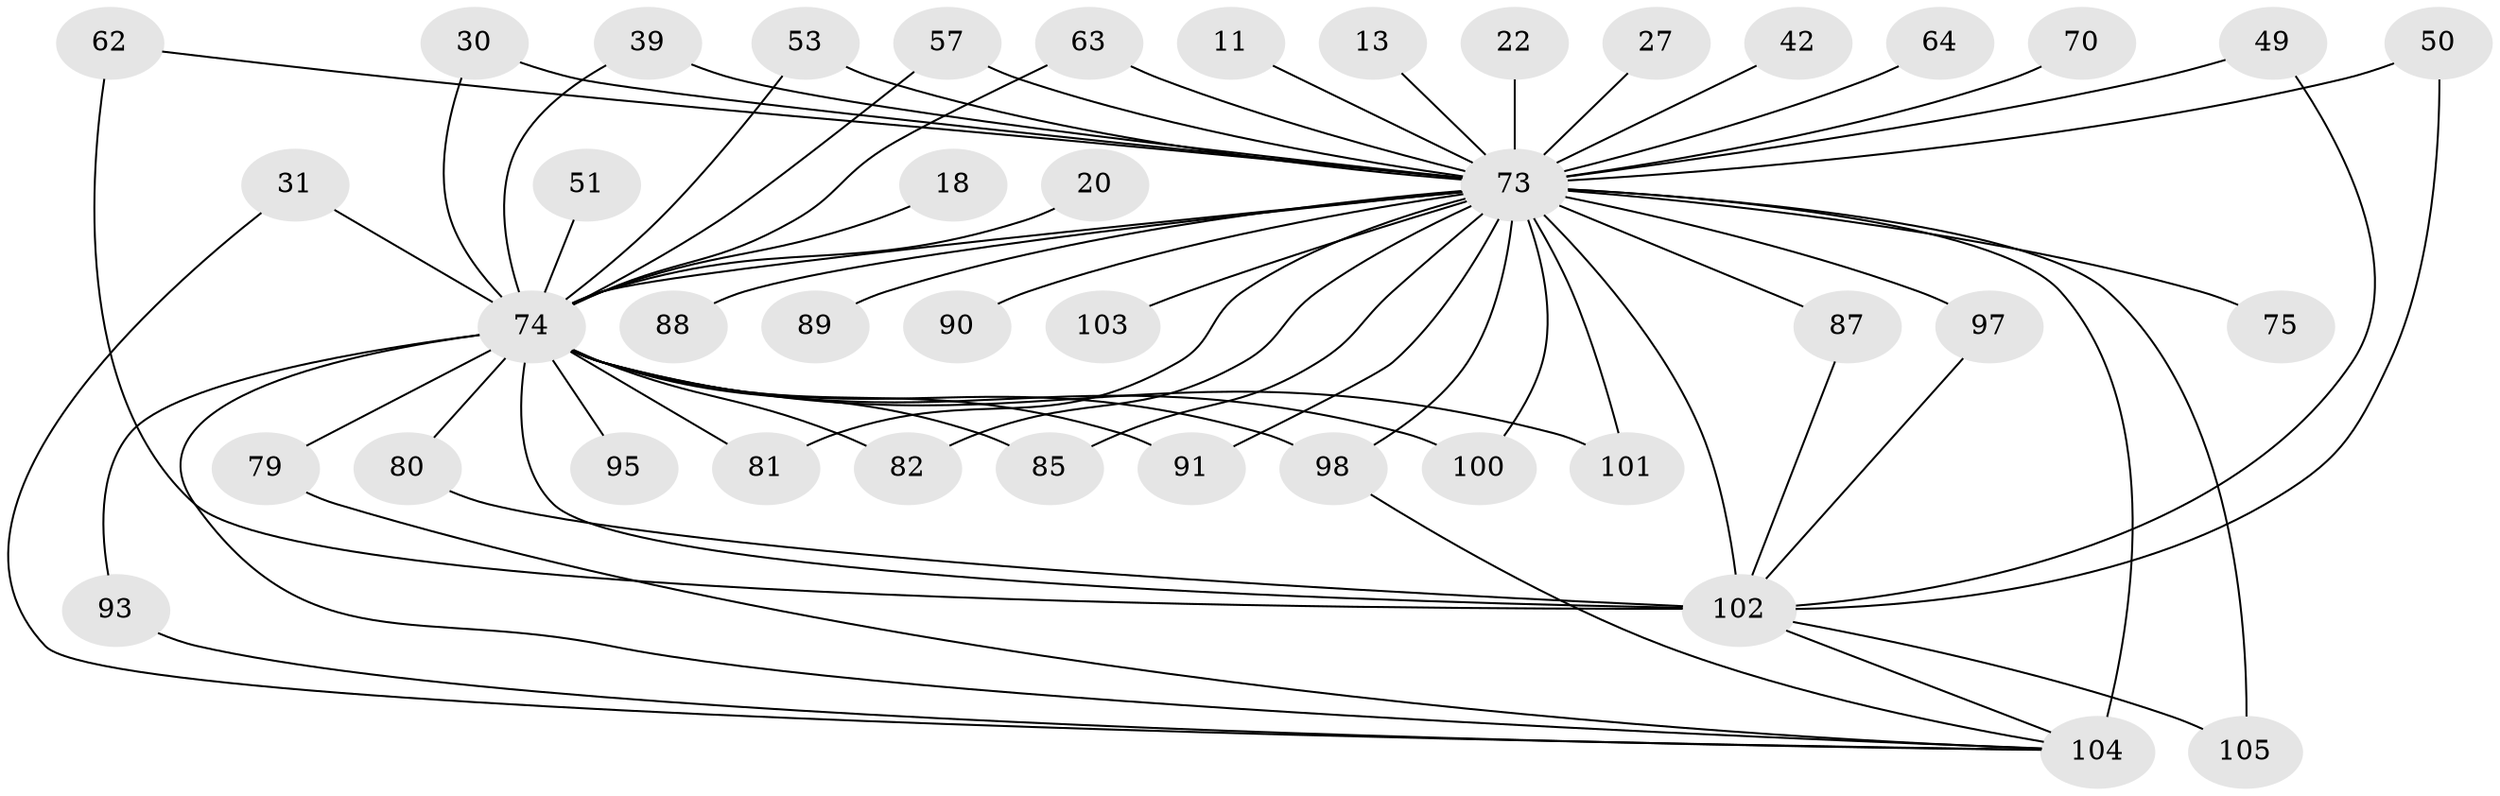 // original degree distribution, {23: 0.009523809523809525, 20: 0.01904761904761905, 16: 0.009523809523809525, 21: 0.009523809523809525, 32: 0.009523809523809525, 28: 0.009523809523809525, 19: 0.009523809523809525, 33: 0.009523809523809525, 17: 0.009523809523809525, 2: 0.5904761904761905, 4: 0.06666666666666667, 5: 0.01904761904761905, 6: 0.009523809523809525, 3: 0.20952380952380953, 7: 0.009523809523809525}
// Generated by graph-tools (version 1.1) at 2025/47/03/04/25 21:47:37]
// undirected, 42 vertices, 67 edges
graph export_dot {
graph [start="1"]
  node [color=gray90,style=filled];
  11;
  13;
  18;
  20;
  22;
  27;
  30;
  31;
  39;
  42;
  49;
  50 [super="+29"];
  51;
  53 [super="+25"];
  57 [super="+35+37"];
  62;
  63;
  64;
  70;
  73 [super="+66+8+6"];
  74 [super="+10+15"];
  75;
  79 [super="+19"];
  80 [super="+59"];
  81 [super="+58"];
  82 [super="+17+52"];
  85 [super="+69+78"];
  87;
  88;
  89 [super="+68"];
  90;
  91 [super="+28+61"];
  93 [super="+38"];
  95;
  97;
  98 [super="+48+60"];
  100;
  101 [super="+40"];
  102 [super="+72+94+99+67+96"];
  103;
  104 [super="+36+83+84+76"];
  105;
  11 -- 73 [weight=2];
  13 -- 73 [weight=2];
  18 -- 74 [weight=2];
  20 -- 74;
  22 -- 73 [weight=2];
  27 -- 73 [weight=2];
  30 -- 73;
  30 -- 74;
  31 -- 104;
  31 -- 74 [weight=2];
  39 -- 73;
  39 -- 74;
  42 -- 73;
  49 -- 73;
  49 -- 102;
  50 -- 73;
  50 -- 102;
  51 -- 74 [weight=2];
  53 -- 73 [weight=2];
  53 -- 74;
  57 -- 73 [weight=4];
  57 -- 74;
  62 -- 102;
  62 -- 73;
  63 -- 73;
  63 -- 74;
  64 -- 73 [weight=2];
  70 -- 73 [weight=2];
  73 -- 74 [weight=19];
  73 -- 87;
  73 -- 89 [weight=3];
  73 -- 90 [weight=2];
  73 -- 97;
  73 -- 103 [weight=2];
  73 -- 85 [weight=3];
  73 -- 102 [weight=17];
  73 -- 104 [weight=13];
  73 -- 75 [weight=2];
  73 -- 81;
  73 -- 82 [weight=2];
  73 -- 88 [weight=2];
  73 -- 91;
  73 -- 98 [weight=2];
  73 -- 100;
  73 -- 101 [weight=2];
  73 -- 105;
  74 -- 79 [weight=3];
  74 -- 80 [weight=2];
  74 -- 81 [weight=2];
  74 -- 82;
  74 -- 85;
  74 -- 91 [weight=3];
  74 -- 93;
  74 -- 95 [weight=2];
  74 -- 98 [weight=2];
  74 -- 100;
  74 -- 101;
  74 -- 102 [weight=16];
  74 -- 104;
  79 -- 104;
  80 -- 102;
  87 -- 102;
  93 -- 104 [weight=2];
  97 -- 102;
  98 -- 104;
  102 -- 105;
  102 -- 104;
}
